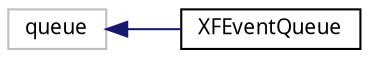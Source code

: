 digraph "Graphical Class Hierarchy"
{
  edge [fontname="Helvetia.ttf",fontsize="10",labelfontname="Helvetia.ttf",labelfontsize="10"];
  node [fontname="Helvetia.ttf",fontsize="10",shape=record];
  rankdir="LR";
  Node3 [label="queue",height=0.2,width=0.4,color="grey75", fillcolor="white", style="filled"];
  Node3 -> Node0 [dir="back",color="midnightblue",fontsize="10",style="solid",fontname="Helvetia.ttf"];
  Node0 [label="XFEventQueue",height=0.2,width=0.4,color="black", fillcolor="white", style="filled",URL="$class_x_f_event_queue.html"];
}
